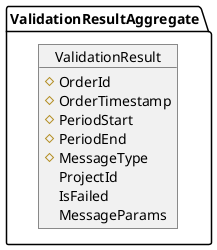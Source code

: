 @startuml

package ValidationResultAggregate {

    object ValidationResult {
        #OrderId
        #OrderTimestamp
        #PeriodStart
        #PeriodEnd
        #MessageType
        
        ProjectId
        IsFailed
        MessageParams
    }
}

@enduml
